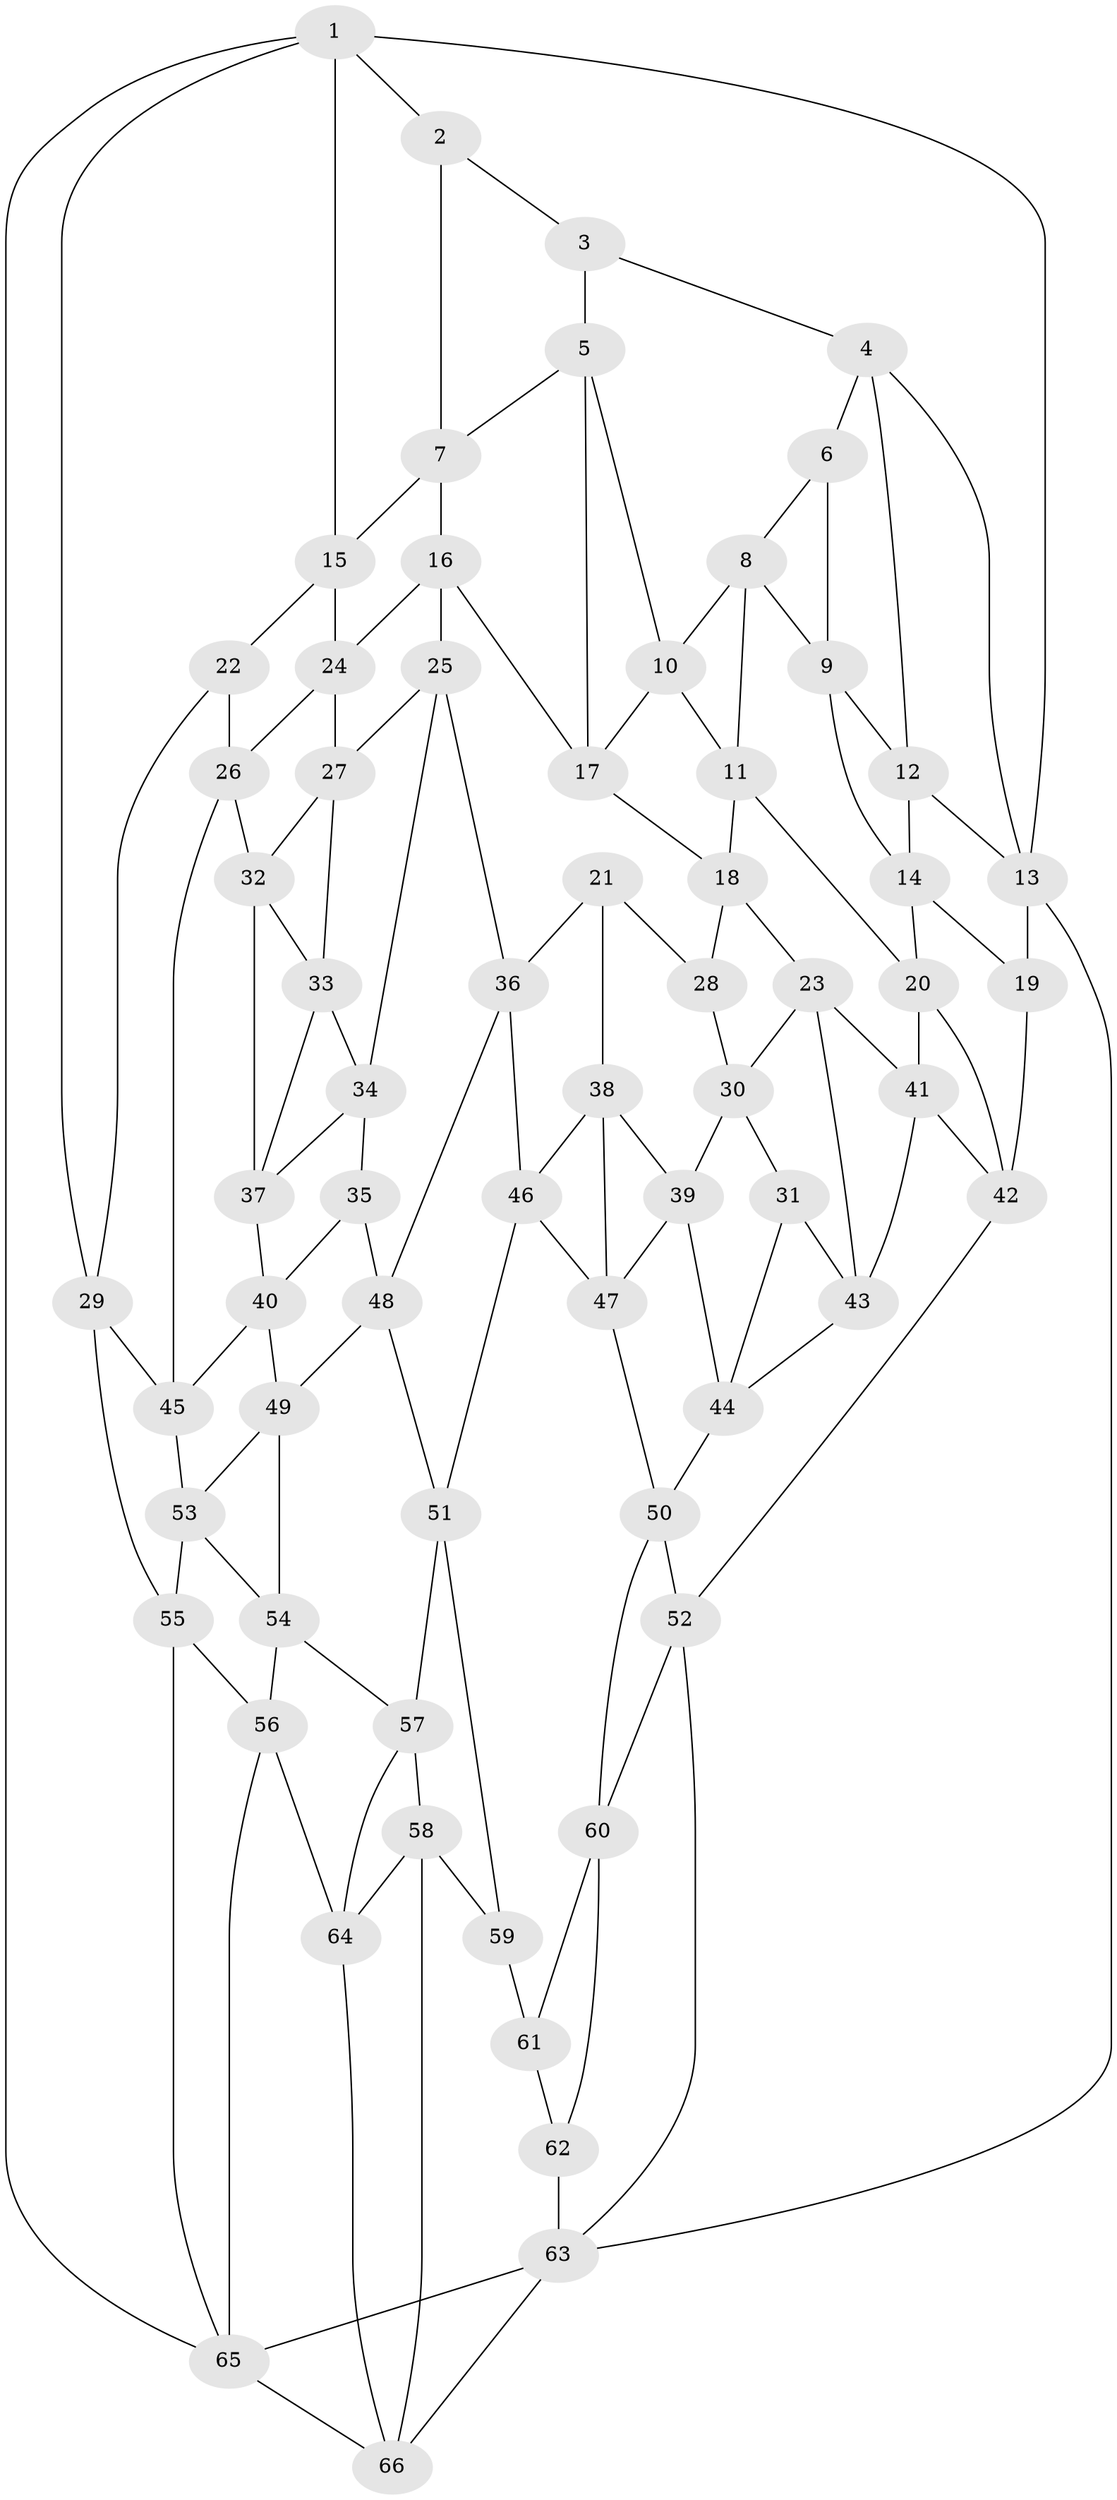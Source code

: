 // original degree distribution, {3: 0.015151515151515152, 6: 0.21212121212121213, 5: 0.5454545454545454, 4: 0.22727272727272727}
// Generated by graph-tools (version 1.1) at 2025/51/03/09/25 03:51:00]
// undirected, 66 vertices, 128 edges
graph export_dot {
graph [start="1"]
  node [color=gray90,style=filled];
  1;
  2;
  3;
  4;
  5;
  6;
  7;
  8;
  9;
  10;
  11;
  12;
  13;
  14;
  15;
  16;
  17;
  18;
  19;
  20;
  21;
  22;
  23;
  24;
  25;
  26;
  27;
  28;
  29;
  30;
  31;
  32;
  33;
  34;
  35;
  36;
  37;
  38;
  39;
  40;
  41;
  42;
  43;
  44;
  45;
  46;
  47;
  48;
  49;
  50;
  51;
  52;
  53;
  54;
  55;
  56;
  57;
  58;
  59;
  60;
  61;
  62;
  63;
  64;
  65;
  66;
  1 -- 2 [weight=1.0];
  1 -- 13 [weight=1.0];
  1 -- 15 [weight=1.0];
  1 -- 29 [weight=1.0];
  1 -- 65 [weight=1.0];
  2 -- 3 [weight=1.0];
  2 -- 7 [weight=1.0];
  3 -- 4 [weight=1.0];
  3 -- 5 [weight=1.0];
  4 -- 6 [weight=1.0];
  4 -- 12 [weight=1.0];
  4 -- 13 [weight=1.0];
  5 -- 7 [weight=1.0];
  5 -- 10 [weight=1.0];
  5 -- 17 [weight=1.0];
  6 -- 8 [weight=1.0];
  6 -- 9 [weight=1.0];
  7 -- 15 [weight=1.0];
  7 -- 16 [weight=1.0];
  8 -- 9 [weight=1.0];
  8 -- 10 [weight=1.0];
  8 -- 11 [weight=1.0];
  9 -- 12 [weight=1.0];
  9 -- 14 [weight=1.0];
  10 -- 11 [weight=1.0];
  10 -- 17 [weight=1.0];
  11 -- 18 [weight=1.0];
  11 -- 20 [weight=1.0];
  12 -- 13 [weight=1.0];
  12 -- 14 [weight=1.0];
  13 -- 19 [weight=1.0];
  13 -- 63 [weight=1.0];
  14 -- 19 [weight=1.0];
  14 -- 20 [weight=1.0];
  15 -- 22 [weight=1.0];
  15 -- 24 [weight=1.0];
  16 -- 17 [weight=1.0];
  16 -- 24 [weight=1.0];
  16 -- 25 [weight=1.0];
  17 -- 18 [weight=1.0];
  18 -- 23 [weight=1.0];
  18 -- 28 [weight=1.0];
  19 -- 42 [weight=1.0];
  20 -- 41 [weight=1.0];
  20 -- 42 [weight=1.0];
  21 -- 28 [weight=1.0];
  21 -- 36 [weight=1.0];
  21 -- 38 [weight=1.0];
  22 -- 26 [weight=1.0];
  22 -- 29 [weight=1.0];
  23 -- 30 [weight=1.0];
  23 -- 41 [weight=1.0];
  23 -- 43 [weight=1.0];
  24 -- 26 [weight=1.0];
  24 -- 27 [weight=1.0];
  25 -- 27 [weight=1.0];
  25 -- 34 [weight=1.0];
  25 -- 36 [weight=1.0];
  26 -- 32 [weight=1.0];
  26 -- 45 [weight=1.0];
  27 -- 32 [weight=1.0];
  27 -- 33 [weight=1.0];
  28 -- 30 [weight=1.0];
  29 -- 45 [weight=1.0];
  29 -- 55 [weight=1.0];
  30 -- 31 [weight=1.0];
  30 -- 39 [weight=1.0];
  31 -- 43 [weight=1.0];
  31 -- 44 [weight=1.0];
  32 -- 33 [weight=1.0];
  32 -- 37 [weight=1.0];
  33 -- 34 [weight=1.0];
  33 -- 37 [weight=1.0];
  34 -- 35 [weight=1.0];
  34 -- 37 [weight=1.0];
  35 -- 40 [weight=1.0];
  35 -- 48 [weight=1.0];
  36 -- 46 [weight=1.0];
  36 -- 48 [weight=1.0];
  37 -- 40 [weight=1.0];
  38 -- 39 [weight=1.0];
  38 -- 46 [weight=1.0];
  38 -- 47 [weight=1.0];
  39 -- 44 [weight=1.0];
  39 -- 47 [weight=1.0];
  40 -- 45 [weight=1.0];
  40 -- 49 [weight=1.0];
  41 -- 42 [weight=1.0];
  41 -- 43 [weight=1.0];
  42 -- 52 [weight=1.0];
  43 -- 44 [weight=1.0];
  44 -- 50 [weight=1.0];
  45 -- 53 [weight=1.0];
  46 -- 47 [weight=1.0];
  46 -- 51 [weight=1.0];
  47 -- 50 [weight=1.0];
  48 -- 49 [weight=1.0];
  48 -- 51 [weight=1.0];
  49 -- 53 [weight=1.0];
  49 -- 54 [weight=1.0];
  50 -- 52 [weight=1.0];
  50 -- 60 [weight=1.0];
  51 -- 57 [weight=1.0];
  51 -- 59 [weight=1.0];
  52 -- 60 [weight=1.0];
  52 -- 63 [weight=1.0];
  53 -- 54 [weight=1.0];
  53 -- 55 [weight=1.0];
  54 -- 56 [weight=1.0];
  54 -- 57 [weight=1.0];
  55 -- 56 [weight=1.0];
  55 -- 65 [weight=1.0];
  56 -- 64 [weight=1.0];
  56 -- 65 [weight=1.0];
  57 -- 58 [weight=1.0];
  57 -- 64 [weight=1.0];
  58 -- 59 [weight=1.0];
  58 -- 64 [weight=1.0];
  58 -- 66 [weight=1.0];
  59 -- 61 [weight=2.0];
  60 -- 61 [weight=1.0];
  60 -- 62 [weight=1.0];
  61 -- 62 [weight=1.0];
  62 -- 63 [weight=1.0];
  63 -- 65 [weight=1.0];
  63 -- 66 [weight=1.0];
  64 -- 66 [weight=1.0];
  65 -- 66 [weight=1.0];
}
